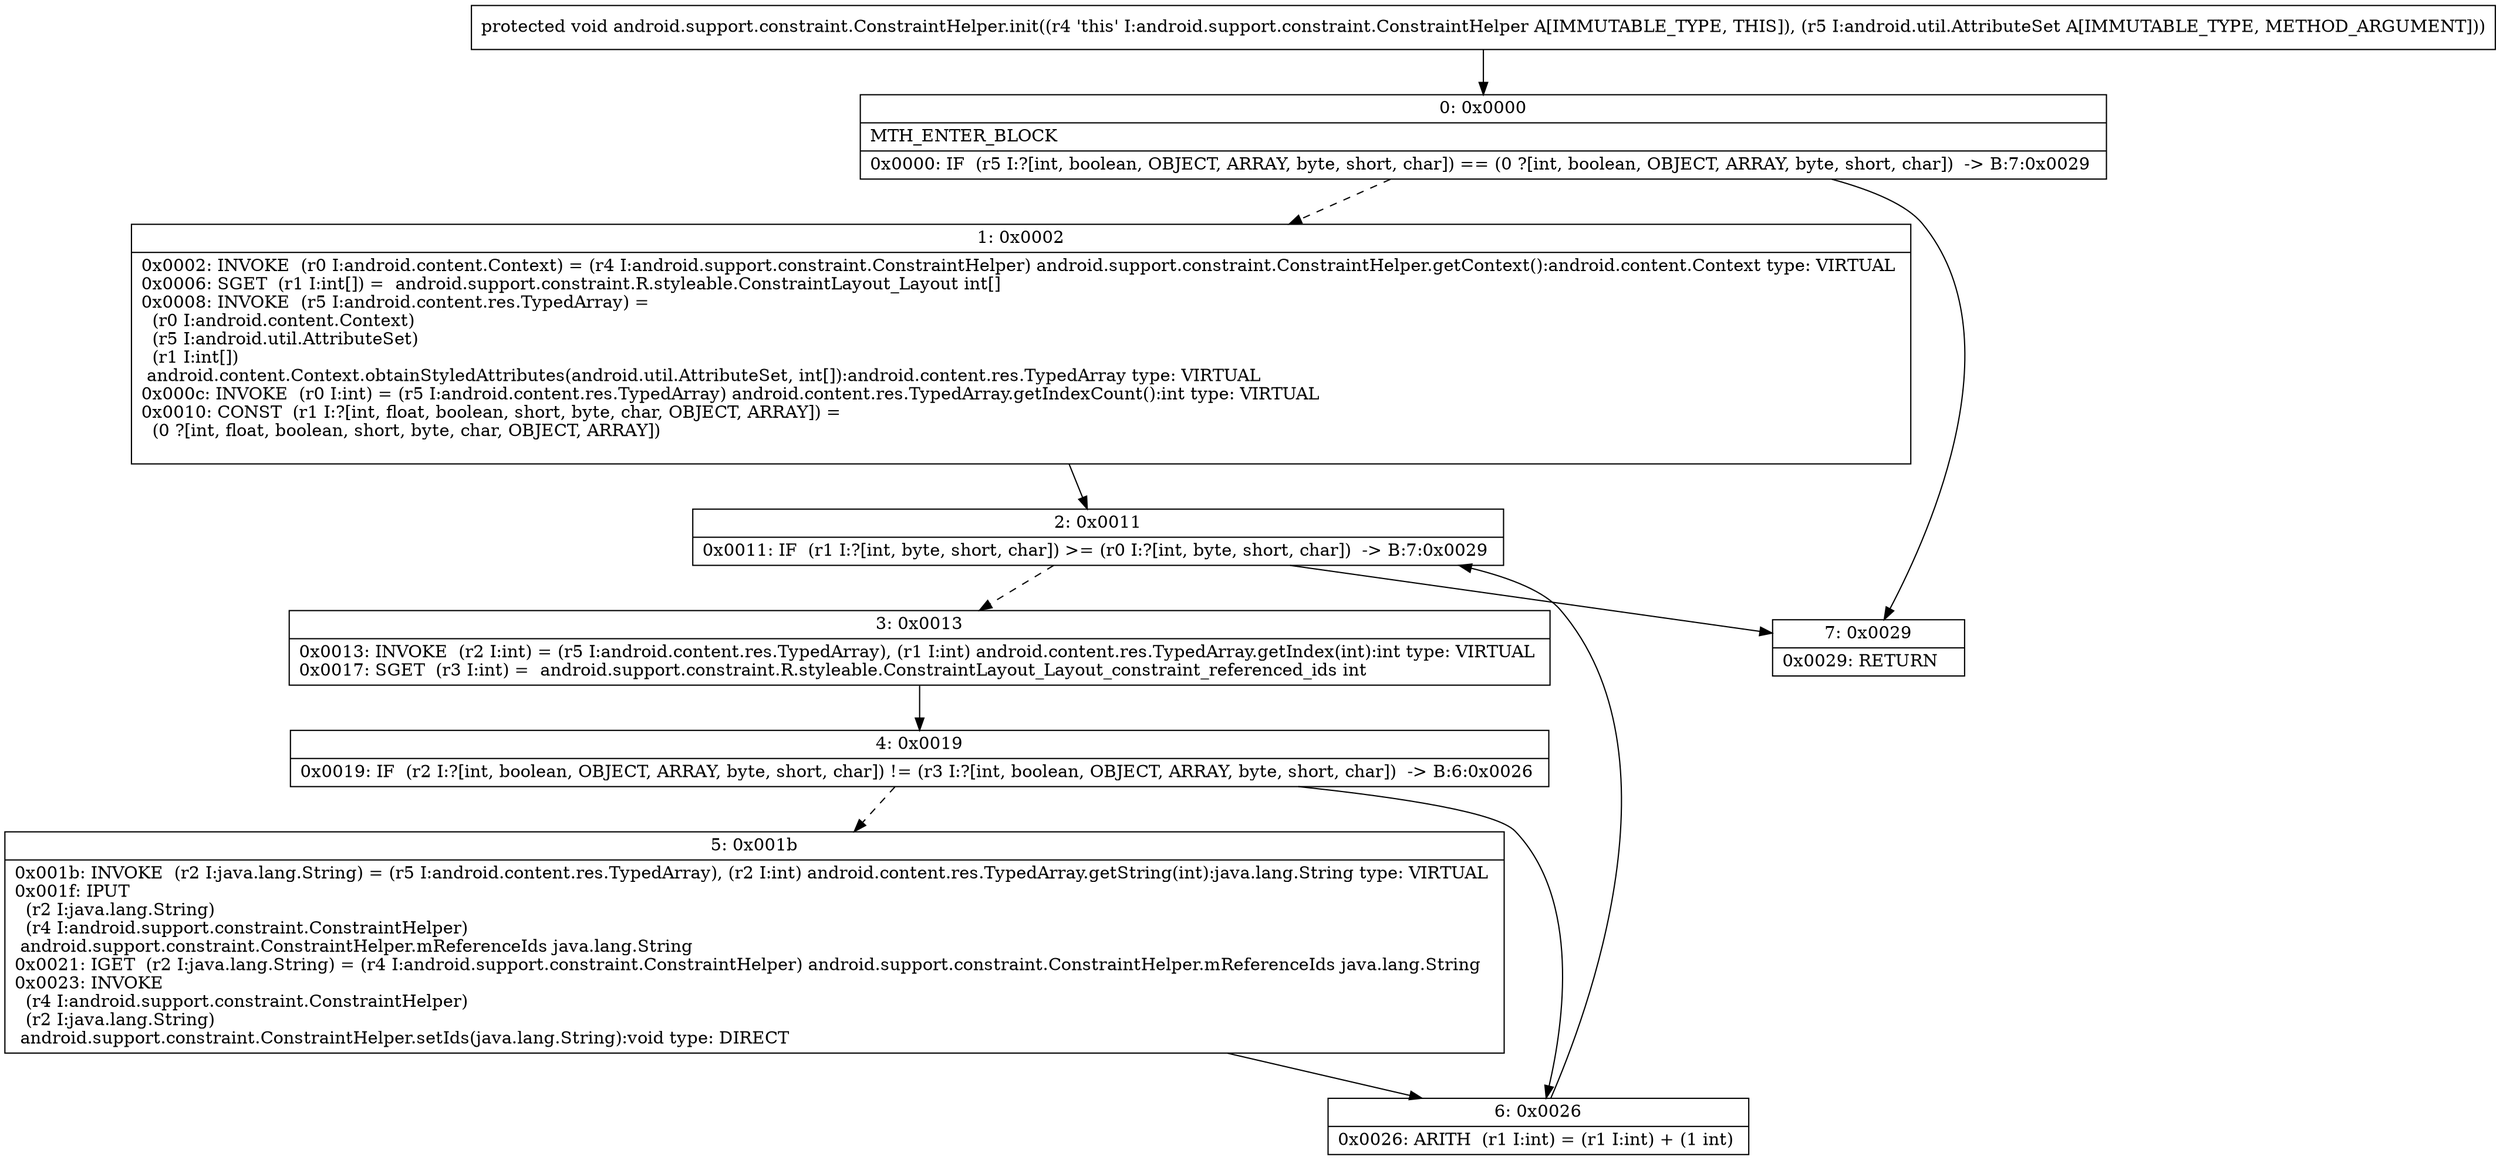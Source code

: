 digraph "CFG forandroid.support.constraint.ConstraintHelper.init(Landroid\/util\/AttributeSet;)V" {
Node_0 [shape=record,label="{0\:\ 0x0000|MTH_ENTER_BLOCK\l|0x0000: IF  (r5 I:?[int, boolean, OBJECT, ARRAY, byte, short, char]) == (0 ?[int, boolean, OBJECT, ARRAY, byte, short, char])  \-\> B:7:0x0029 \l}"];
Node_1 [shape=record,label="{1\:\ 0x0002|0x0002: INVOKE  (r0 I:android.content.Context) = (r4 I:android.support.constraint.ConstraintHelper) android.support.constraint.ConstraintHelper.getContext():android.content.Context type: VIRTUAL \l0x0006: SGET  (r1 I:int[]) =  android.support.constraint.R.styleable.ConstraintLayout_Layout int[] \l0x0008: INVOKE  (r5 I:android.content.res.TypedArray) = \l  (r0 I:android.content.Context)\l  (r5 I:android.util.AttributeSet)\l  (r1 I:int[])\l android.content.Context.obtainStyledAttributes(android.util.AttributeSet, int[]):android.content.res.TypedArray type: VIRTUAL \l0x000c: INVOKE  (r0 I:int) = (r5 I:android.content.res.TypedArray) android.content.res.TypedArray.getIndexCount():int type: VIRTUAL \l0x0010: CONST  (r1 I:?[int, float, boolean, short, byte, char, OBJECT, ARRAY]) = \l  (0 ?[int, float, boolean, short, byte, char, OBJECT, ARRAY])\l \l}"];
Node_2 [shape=record,label="{2\:\ 0x0011|0x0011: IF  (r1 I:?[int, byte, short, char]) \>= (r0 I:?[int, byte, short, char])  \-\> B:7:0x0029 \l}"];
Node_3 [shape=record,label="{3\:\ 0x0013|0x0013: INVOKE  (r2 I:int) = (r5 I:android.content.res.TypedArray), (r1 I:int) android.content.res.TypedArray.getIndex(int):int type: VIRTUAL \l0x0017: SGET  (r3 I:int) =  android.support.constraint.R.styleable.ConstraintLayout_Layout_constraint_referenced_ids int \l}"];
Node_4 [shape=record,label="{4\:\ 0x0019|0x0019: IF  (r2 I:?[int, boolean, OBJECT, ARRAY, byte, short, char]) != (r3 I:?[int, boolean, OBJECT, ARRAY, byte, short, char])  \-\> B:6:0x0026 \l}"];
Node_5 [shape=record,label="{5\:\ 0x001b|0x001b: INVOKE  (r2 I:java.lang.String) = (r5 I:android.content.res.TypedArray), (r2 I:int) android.content.res.TypedArray.getString(int):java.lang.String type: VIRTUAL \l0x001f: IPUT  \l  (r2 I:java.lang.String)\l  (r4 I:android.support.constraint.ConstraintHelper)\l android.support.constraint.ConstraintHelper.mReferenceIds java.lang.String \l0x0021: IGET  (r2 I:java.lang.String) = (r4 I:android.support.constraint.ConstraintHelper) android.support.constraint.ConstraintHelper.mReferenceIds java.lang.String \l0x0023: INVOKE  \l  (r4 I:android.support.constraint.ConstraintHelper)\l  (r2 I:java.lang.String)\l android.support.constraint.ConstraintHelper.setIds(java.lang.String):void type: DIRECT \l}"];
Node_6 [shape=record,label="{6\:\ 0x0026|0x0026: ARITH  (r1 I:int) = (r1 I:int) + (1 int) \l}"];
Node_7 [shape=record,label="{7\:\ 0x0029|0x0029: RETURN   \l}"];
MethodNode[shape=record,label="{protected void android.support.constraint.ConstraintHelper.init((r4 'this' I:android.support.constraint.ConstraintHelper A[IMMUTABLE_TYPE, THIS]), (r5 I:android.util.AttributeSet A[IMMUTABLE_TYPE, METHOD_ARGUMENT])) }"];
MethodNode -> Node_0;
Node_0 -> Node_1[style=dashed];
Node_0 -> Node_7;
Node_1 -> Node_2;
Node_2 -> Node_3[style=dashed];
Node_2 -> Node_7;
Node_3 -> Node_4;
Node_4 -> Node_5[style=dashed];
Node_4 -> Node_6;
Node_5 -> Node_6;
Node_6 -> Node_2;
}

